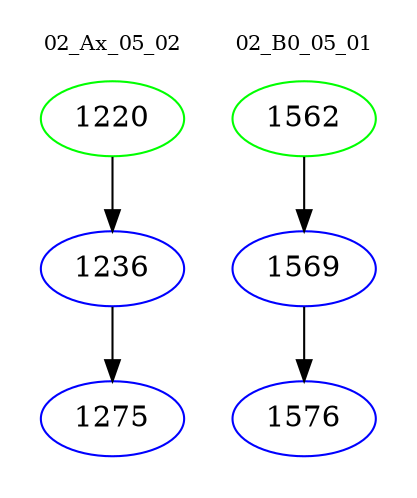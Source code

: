digraph{
subgraph cluster_0 {
color = white
label = "02_Ax_05_02";
fontsize=10;
T0_1220 [label="1220", color="green"]
T0_1220 -> T0_1236 [color="black"]
T0_1236 [label="1236", color="blue"]
T0_1236 -> T0_1275 [color="black"]
T0_1275 [label="1275", color="blue"]
}
subgraph cluster_1 {
color = white
label = "02_B0_05_01";
fontsize=10;
T1_1562 [label="1562", color="green"]
T1_1562 -> T1_1569 [color="black"]
T1_1569 [label="1569", color="blue"]
T1_1569 -> T1_1576 [color="black"]
T1_1576 [label="1576", color="blue"]
}
}
